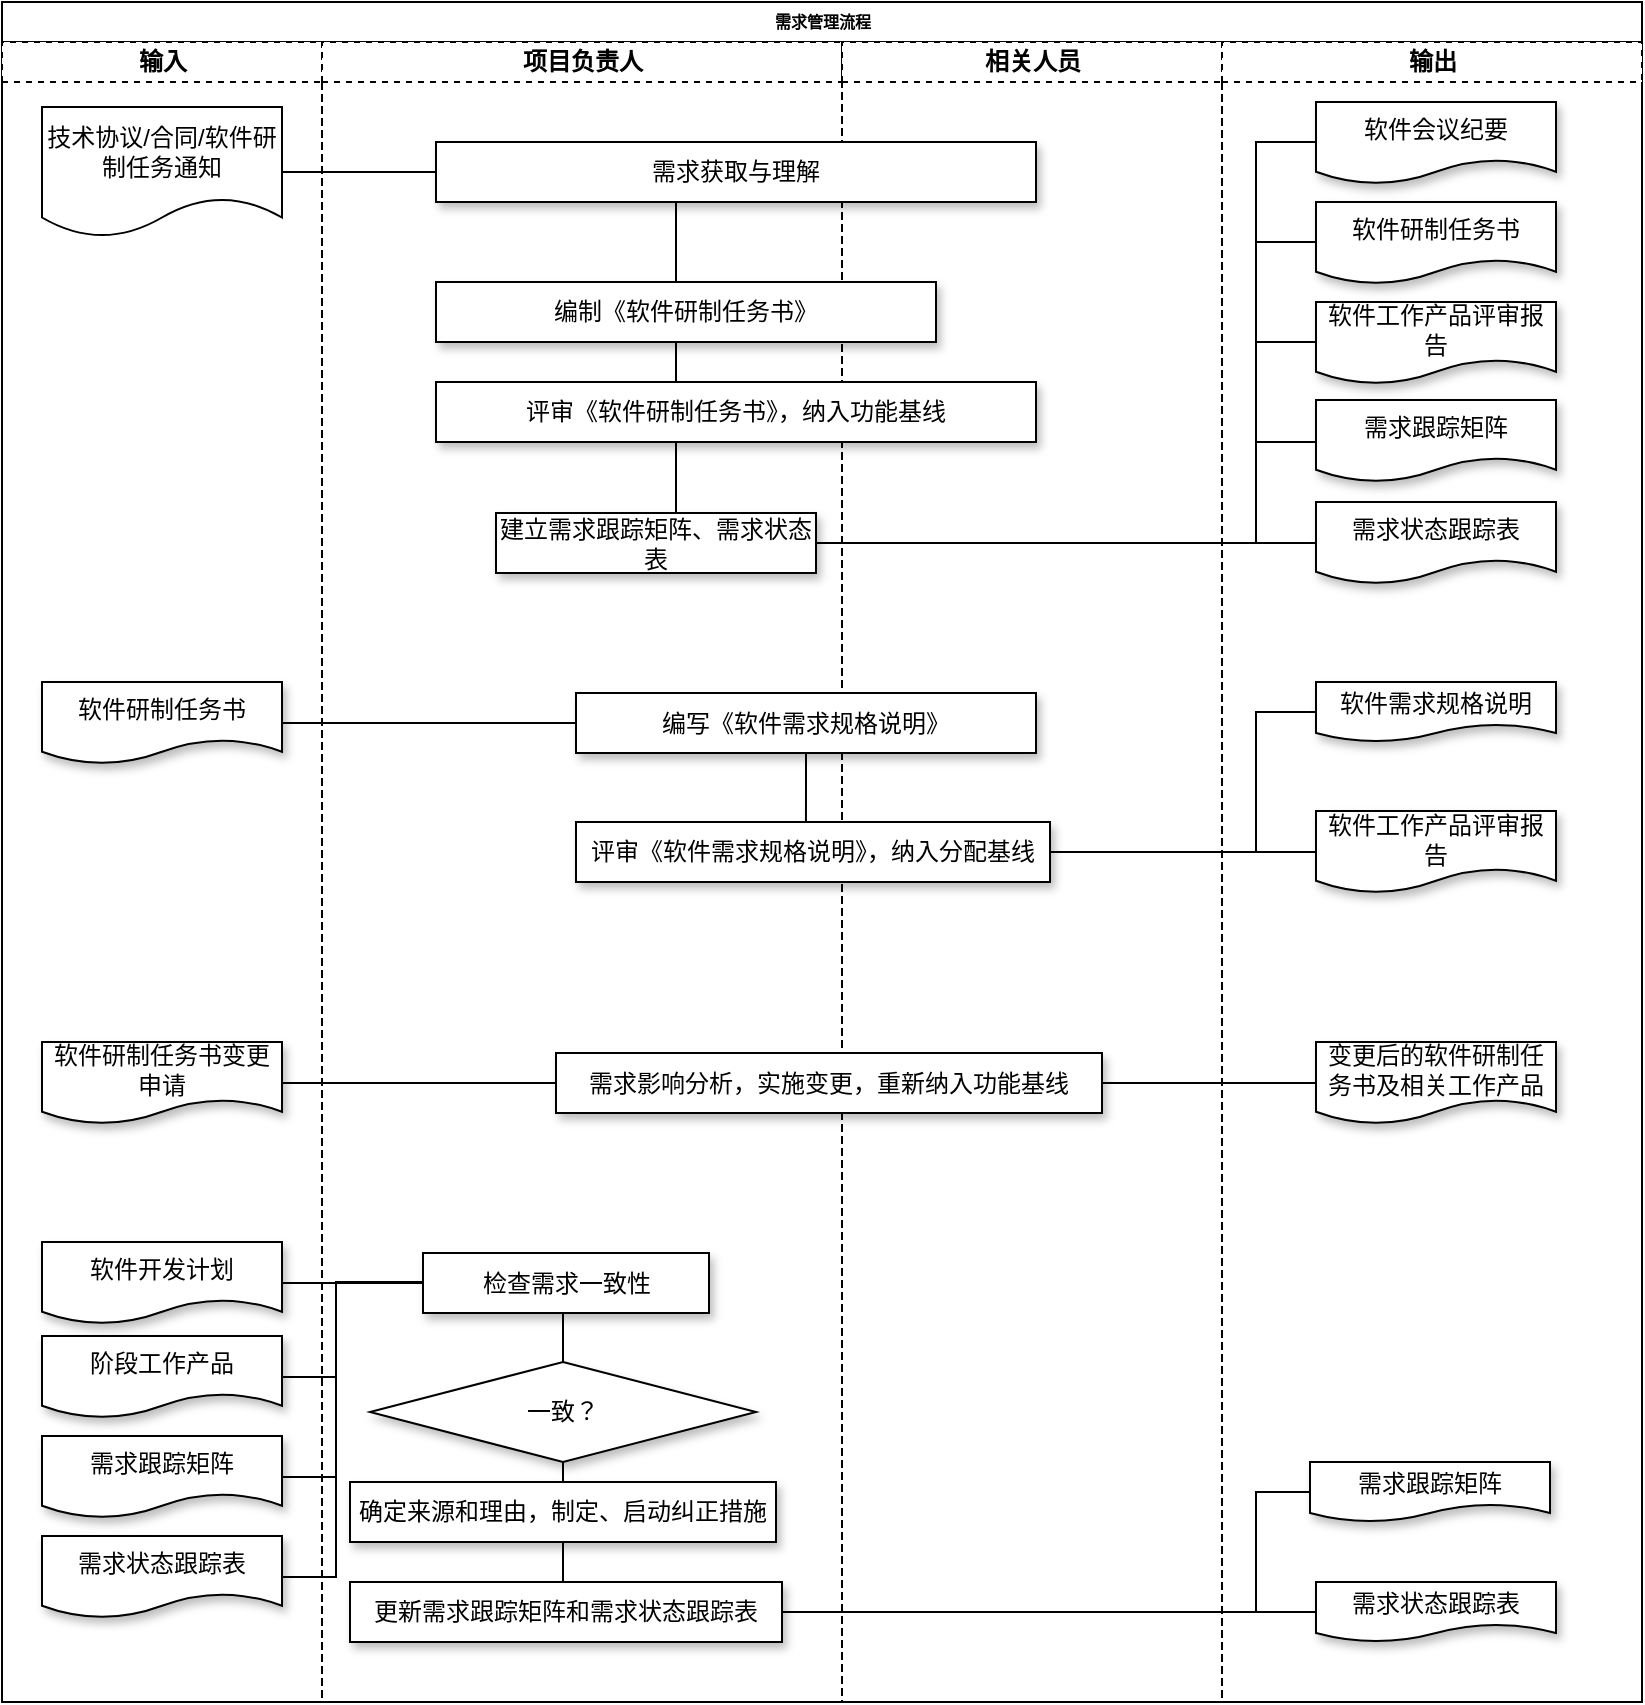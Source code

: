 <mxfile version="14.1.1" type="github">
  <diagram id="BIFD0itbEsLKPEQYxmJw" name="Page-1">
    <mxGraphModel dx="1303" dy="748" grid="1" gridSize="10" guides="1" tooltips="1" connect="1" arrows="1" fold="1" page="1" pageScale="1" pageWidth="827" pageHeight="1169" math="0" shadow="0">
      <root>
        <mxCell id="0" />
        <mxCell id="1" parent="0" />
        <mxCell id="5naSUm5lGmLeOfdFWZ7L-22" value="需求管理流程" style="swimlane;html=1;childLayout=stackLayout;startSize=20;rounded=0;shadow=0;labelBackgroundColor=none;strokeWidth=1;fontFamily=Verdana;fontSize=8;align=center;" vertex="1" parent="1">
          <mxGeometry width="820" height="850" as="geometry">
            <mxRectangle x="20" y="940" width="60" height="20" as="alternateBounds" />
          </mxGeometry>
        </mxCell>
        <mxCell id="5naSUm5lGmLeOfdFWZ7L-23" value="输入" style="swimlane;html=1;startSize=20;dashed=1;" vertex="1" parent="5naSUm5lGmLeOfdFWZ7L-22">
          <mxGeometry y="20" width="160" height="830" as="geometry" />
        </mxCell>
        <mxCell id="5naSUm5lGmLeOfdFWZ7L-68" value="技术协议/合同/软件研制任务通知" style="shape=document;whiteSpace=wrap;html=1;boundedLbl=1;fontSize=12;" vertex="1" parent="5naSUm5lGmLeOfdFWZ7L-23">
          <mxGeometry x="20" y="32.5" width="120" height="65" as="geometry" />
        </mxCell>
        <mxCell id="5naSUm5lGmLeOfdFWZ7L-151" value="软件研制任务书" style="shape=document;whiteSpace=wrap;html=1;boundedLbl=1;shadow=1;fontSize=12;" vertex="1" parent="5naSUm5lGmLeOfdFWZ7L-23">
          <mxGeometry x="20" y="320" width="120" height="41" as="geometry" />
        </mxCell>
        <mxCell id="5naSUm5lGmLeOfdFWZ7L-157" value="软件研制任务书变更申请" style="shape=document;whiteSpace=wrap;html=1;boundedLbl=1;shadow=1;fontSize=12;" vertex="1" parent="5naSUm5lGmLeOfdFWZ7L-23">
          <mxGeometry x="20" y="500" width="120" height="41" as="geometry" />
        </mxCell>
        <mxCell id="5naSUm5lGmLeOfdFWZ7L-166" value="软件开发计划" style="shape=document;whiteSpace=wrap;html=1;boundedLbl=1;shadow=1;fontSize=12;" vertex="1" parent="5naSUm5lGmLeOfdFWZ7L-23">
          <mxGeometry x="20" y="600" width="120" height="41" as="geometry" />
        </mxCell>
        <mxCell id="5naSUm5lGmLeOfdFWZ7L-167" value="阶段工作产品" style="shape=document;whiteSpace=wrap;html=1;boundedLbl=1;shadow=1;fontSize=12;" vertex="1" parent="5naSUm5lGmLeOfdFWZ7L-23">
          <mxGeometry x="20" y="647" width="120" height="41" as="geometry" />
        </mxCell>
        <mxCell id="5naSUm5lGmLeOfdFWZ7L-168" value="需求跟踪矩阵" style="shape=document;whiteSpace=wrap;html=1;boundedLbl=1;shadow=1;fontSize=12;" vertex="1" parent="5naSUm5lGmLeOfdFWZ7L-23">
          <mxGeometry x="20" y="697" width="120" height="41" as="geometry" />
        </mxCell>
        <mxCell id="5naSUm5lGmLeOfdFWZ7L-169" value="需求状态跟踪表" style="shape=document;whiteSpace=wrap;html=1;boundedLbl=1;shadow=1;fontSize=12;" vertex="1" parent="5naSUm5lGmLeOfdFWZ7L-23">
          <mxGeometry x="20" y="747" width="120" height="41" as="geometry" />
        </mxCell>
        <mxCell id="5naSUm5lGmLeOfdFWZ7L-49" value="项目负责人" style="swimlane;html=1;startSize=20;dashed=1;" vertex="1" parent="5naSUm5lGmLeOfdFWZ7L-22">
          <mxGeometry x="160" y="20" width="260" height="830" as="geometry" />
        </mxCell>
        <mxCell id="5naSUm5lGmLeOfdFWZ7L-172" style="edgeStyle=elbowEdgeStyle;rounded=0;orthogonalLoop=1;jettySize=auto;html=1;entryX=0.5;entryY=0;entryDx=0;entryDy=0;fontSize=12;endArrow=none;endFill=0;" edge="1" parent="5naSUm5lGmLeOfdFWZ7L-49" source="5naSUm5lGmLeOfdFWZ7L-170" target="5naSUm5lGmLeOfdFWZ7L-171">
          <mxGeometry relative="1" as="geometry" />
        </mxCell>
        <mxCell id="5naSUm5lGmLeOfdFWZ7L-170" value="检查需求一致性" style="rounded=0;whiteSpace=wrap;html=1;shadow=1;fontSize=12;" vertex="1" parent="5naSUm5lGmLeOfdFWZ7L-49">
          <mxGeometry x="50.5" y="605.5" width="143" height="30" as="geometry" />
        </mxCell>
        <mxCell id="5naSUm5lGmLeOfdFWZ7L-178" style="edgeStyle=elbowEdgeStyle;rounded=0;orthogonalLoop=1;jettySize=auto;html=1;endArrow=none;endFill=0;fontSize=12;" edge="1" parent="5naSUm5lGmLeOfdFWZ7L-49" source="5naSUm5lGmLeOfdFWZ7L-171" target="5naSUm5lGmLeOfdFWZ7L-173">
          <mxGeometry relative="1" as="geometry" />
        </mxCell>
        <mxCell id="5naSUm5lGmLeOfdFWZ7L-171" value="一致？" style="rhombus;whiteSpace=wrap;html=1;shadow=1;fontSize=12;" vertex="1" parent="5naSUm5lGmLeOfdFWZ7L-49">
          <mxGeometry x="24" y="660" width="193" height="50" as="geometry" />
        </mxCell>
        <mxCell id="5naSUm5lGmLeOfdFWZ7L-179" style="edgeStyle=elbowEdgeStyle;rounded=0;orthogonalLoop=1;jettySize=auto;html=1;endArrow=none;endFill=0;fontSize=12;" edge="1" parent="5naSUm5lGmLeOfdFWZ7L-49" source="5naSUm5lGmLeOfdFWZ7L-173" target="5naSUm5lGmLeOfdFWZ7L-174">
          <mxGeometry relative="1" as="geometry" />
        </mxCell>
        <mxCell id="5naSUm5lGmLeOfdFWZ7L-173" value="确定来源和理由，制定、启动纠正措施" style="rounded=0;whiteSpace=wrap;html=1;shadow=1;fontSize=12;" vertex="1" parent="5naSUm5lGmLeOfdFWZ7L-49">
          <mxGeometry x="14" y="720" width="213" height="30" as="geometry" />
        </mxCell>
        <mxCell id="5naSUm5lGmLeOfdFWZ7L-174" value="更新需求跟踪矩阵和需求状态跟踪表" style="rounded=0;whiteSpace=wrap;html=1;shadow=1;fontSize=12;" vertex="1" parent="5naSUm5lGmLeOfdFWZ7L-49">
          <mxGeometry x="14" y="770" width="216" height="30" as="geometry" />
        </mxCell>
        <mxCell id="5naSUm5lGmLeOfdFWZ7L-58" value="相关人员" style="swimlane;html=1;startSize=20;dashed=1;" vertex="1" parent="5naSUm5lGmLeOfdFWZ7L-22">
          <mxGeometry x="420" y="20" width="190" height="830" as="geometry" />
        </mxCell>
        <mxCell id="5naSUm5lGmLeOfdFWZ7L-65" value="输出" style="swimlane;html=1;startSize=20;dashed=1;" vertex="1" parent="5naSUm5lGmLeOfdFWZ7L-22">
          <mxGeometry x="610" y="20" width="210" height="830" as="geometry" />
        </mxCell>
        <mxCell id="5naSUm5lGmLeOfdFWZ7L-136" value="需求状态跟踪表" style="shape=document;whiteSpace=wrap;html=1;boundedLbl=1;shadow=1;fontSize=12;" vertex="1" parent="5naSUm5lGmLeOfdFWZ7L-65">
          <mxGeometry x="47" y="230" width="120" height="41" as="geometry" />
        </mxCell>
        <mxCell id="5naSUm5lGmLeOfdFWZ7L-147" value="软件工作产品评审报告" style="shape=document;whiteSpace=wrap;html=1;boundedLbl=1;shadow=1;fontSize=12;" vertex="1" parent="5naSUm5lGmLeOfdFWZ7L-65">
          <mxGeometry x="47" y="130" width="120" height="41" as="geometry" />
        </mxCell>
        <mxCell id="5naSUm5lGmLeOfdFWZ7L-148" value="软件会议纪要" style="shape=document;whiteSpace=wrap;html=1;boundedLbl=1;shadow=1;fontSize=12;" vertex="1" parent="5naSUm5lGmLeOfdFWZ7L-65">
          <mxGeometry x="47" y="30" width="120" height="41" as="geometry" />
        </mxCell>
        <mxCell id="5naSUm5lGmLeOfdFWZ7L-149" value="软件研制任务书" style="shape=document;whiteSpace=wrap;html=1;boundedLbl=1;shadow=1;fontSize=12;" vertex="1" parent="5naSUm5lGmLeOfdFWZ7L-65">
          <mxGeometry x="47" y="80" width="120" height="41" as="geometry" />
        </mxCell>
        <mxCell id="5naSUm5lGmLeOfdFWZ7L-154" value="软件需求规格说明" style="shape=document;whiteSpace=wrap;html=1;boundedLbl=1;shadow=1;fontSize=12;" vertex="1" parent="5naSUm5lGmLeOfdFWZ7L-65">
          <mxGeometry x="47" y="320" width="120" height="30" as="geometry" />
        </mxCell>
        <mxCell id="5naSUm5lGmLeOfdFWZ7L-165" value="变更后的软件研制任务书及相关工作产品" style="shape=document;whiteSpace=wrap;html=1;boundedLbl=1;shadow=1;fontSize=12;" vertex="1" parent="5naSUm5lGmLeOfdFWZ7L-65">
          <mxGeometry x="47" y="500" width="120" height="41" as="geometry" />
        </mxCell>
        <mxCell id="5naSUm5lGmLeOfdFWZ7L-187" value="需求跟踪矩阵" style="shape=document;whiteSpace=wrap;html=1;boundedLbl=1;shadow=1;fontSize=12;" vertex="1" parent="5naSUm5lGmLeOfdFWZ7L-65">
          <mxGeometry x="44" y="710" width="120" height="30" as="geometry" />
        </mxCell>
        <mxCell id="5naSUm5lGmLeOfdFWZ7L-190" value="需求状态跟踪表" style="shape=document;whiteSpace=wrap;html=1;boundedLbl=1;shadow=1;fontSize=12;" vertex="1" parent="5naSUm5lGmLeOfdFWZ7L-65">
          <mxGeometry x="47" y="770" width="120" height="30" as="geometry" />
        </mxCell>
        <mxCell id="5naSUm5lGmLeOfdFWZ7L-196" value="软件工作产品评审报告" style="shape=document;whiteSpace=wrap;html=1;boundedLbl=1;shadow=1;fontSize=12;" vertex="1" parent="5naSUm5lGmLeOfdFWZ7L-65">
          <mxGeometry x="47" y="384.5" width="120" height="41" as="geometry" />
        </mxCell>
        <mxCell id="5naSUm5lGmLeOfdFWZ7L-182" style="edgeStyle=orthogonalEdgeStyle;rounded=0;sketch=0;orthogonalLoop=1;jettySize=auto;html=1;endArrow=none;endFill=0;" edge="1" parent="5naSUm5lGmLeOfdFWZ7L-22" source="5naSUm5lGmLeOfdFWZ7L-166" target="5naSUm5lGmLeOfdFWZ7L-170">
          <mxGeometry relative="1" as="geometry">
            <Array as="points">
              <mxPoint x="157" y="641" />
              <mxPoint x="157" y="641" />
            </Array>
          </mxGeometry>
        </mxCell>
        <mxCell id="5naSUm5lGmLeOfdFWZ7L-183" style="edgeStyle=orthogonalEdgeStyle;rounded=0;sketch=0;orthogonalLoop=1;jettySize=auto;html=1;endArrow=none;endFill=0;" edge="1" parent="5naSUm5lGmLeOfdFWZ7L-22" source="5naSUm5lGmLeOfdFWZ7L-167" target="5naSUm5lGmLeOfdFWZ7L-170">
          <mxGeometry relative="1" as="geometry">
            <Array as="points">
              <mxPoint x="167" y="688" />
              <mxPoint x="167" y="640" />
            </Array>
          </mxGeometry>
        </mxCell>
        <mxCell id="5naSUm5lGmLeOfdFWZ7L-185" style="edgeStyle=orthogonalEdgeStyle;rounded=0;sketch=0;orthogonalLoop=1;jettySize=auto;html=1;endArrow=none;endFill=0;" edge="1" parent="5naSUm5lGmLeOfdFWZ7L-22" source="5naSUm5lGmLeOfdFWZ7L-168" target="5naSUm5lGmLeOfdFWZ7L-170">
          <mxGeometry relative="1" as="geometry">
            <Array as="points">
              <mxPoint x="167" y="738" />
              <mxPoint x="167" y="640" />
            </Array>
          </mxGeometry>
        </mxCell>
        <mxCell id="5naSUm5lGmLeOfdFWZ7L-186" style="edgeStyle=orthogonalEdgeStyle;rounded=0;sketch=0;orthogonalLoop=1;jettySize=auto;html=1;endArrow=none;endFill=0;" edge="1" parent="5naSUm5lGmLeOfdFWZ7L-22" source="5naSUm5lGmLeOfdFWZ7L-169" target="5naSUm5lGmLeOfdFWZ7L-170">
          <mxGeometry relative="1" as="geometry">
            <Array as="points">
              <mxPoint x="167" y="788" />
              <mxPoint x="167" y="640" />
            </Array>
          </mxGeometry>
        </mxCell>
        <mxCell id="5naSUm5lGmLeOfdFWZ7L-192" style="edgeStyle=orthogonalEdgeStyle;rounded=0;sketch=0;orthogonalLoop=1;jettySize=auto;html=1;endArrow=none;endFill=0;strokeColor=#000000;" edge="1" parent="5naSUm5lGmLeOfdFWZ7L-22" source="5naSUm5lGmLeOfdFWZ7L-174" target="5naSUm5lGmLeOfdFWZ7L-190">
          <mxGeometry relative="1" as="geometry" />
        </mxCell>
        <mxCell id="5naSUm5lGmLeOfdFWZ7L-193" style="edgeStyle=orthogonalEdgeStyle;rounded=0;sketch=0;orthogonalLoop=1;jettySize=auto;html=1;endArrow=none;endFill=0;strokeColor=#000000;" edge="1" parent="5naSUm5lGmLeOfdFWZ7L-22" source="5naSUm5lGmLeOfdFWZ7L-174" target="5naSUm5lGmLeOfdFWZ7L-187">
          <mxGeometry relative="1" as="geometry">
            <Array as="points">
              <mxPoint x="627" y="805" />
              <mxPoint x="627" y="745" />
            </Array>
          </mxGeometry>
        </mxCell>
        <mxCell id="5naSUm5lGmLeOfdFWZ7L-201" style="edgeStyle=orthogonalEdgeStyle;rounded=0;sketch=0;orthogonalLoop=1;jettySize=auto;html=1;endArrow=none;endFill=0;strokeColor=#000000;" edge="1" parent="1" source="5naSUm5lGmLeOfdFWZ7L-69" target="5naSUm5lGmLeOfdFWZ7L-134">
          <mxGeometry relative="1" as="geometry">
            <Array as="points">
              <mxPoint x="337" y="120" />
              <mxPoint x="337" y="120" />
            </Array>
          </mxGeometry>
        </mxCell>
        <mxCell id="5naSUm5lGmLeOfdFWZ7L-69" value="需求获取与理解" style="rounded=0;whiteSpace=wrap;html=1;shadow=1;fontSize=12;" vertex="1" parent="1">
          <mxGeometry x="217" y="70" width="300" height="30" as="geometry" />
        </mxCell>
        <mxCell id="5naSUm5lGmLeOfdFWZ7L-73" style="edgeStyle=orthogonalEdgeStyle;rounded=0;orthogonalLoop=1;jettySize=auto;html=1;fontSize=12;endArrow=none;endFill=0;" edge="1" parent="1" source="5naSUm5lGmLeOfdFWZ7L-68" target="5naSUm5lGmLeOfdFWZ7L-69">
          <mxGeometry relative="1" as="geometry" />
        </mxCell>
        <mxCell id="5naSUm5lGmLeOfdFWZ7L-205" style="edgeStyle=orthogonalEdgeStyle;rounded=0;sketch=0;orthogonalLoop=1;jettySize=auto;html=1;endArrow=none;endFill=0;strokeColor=#000000;" edge="1" parent="1" source="5naSUm5lGmLeOfdFWZ7L-127" target="5naSUm5lGmLeOfdFWZ7L-136">
          <mxGeometry relative="1" as="geometry" />
        </mxCell>
        <mxCell id="5naSUm5lGmLeOfdFWZ7L-206" style="edgeStyle=orthogonalEdgeStyle;rounded=0;sketch=0;orthogonalLoop=1;jettySize=auto;html=1;endArrow=none;endFill=0;strokeColor=#000000;" edge="1" parent="1" source="5naSUm5lGmLeOfdFWZ7L-127" target="5naSUm5lGmLeOfdFWZ7L-146">
          <mxGeometry relative="1" as="geometry">
            <Array as="points">
              <mxPoint x="627" y="270" />
              <mxPoint x="627" y="220" />
            </Array>
          </mxGeometry>
        </mxCell>
        <mxCell id="5naSUm5lGmLeOfdFWZ7L-207" style="edgeStyle=orthogonalEdgeStyle;rounded=0;sketch=0;orthogonalLoop=1;jettySize=auto;html=1;endArrow=none;endFill=0;strokeColor=#000000;" edge="1" parent="1" source="5naSUm5lGmLeOfdFWZ7L-127" target="5naSUm5lGmLeOfdFWZ7L-147">
          <mxGeometry relative="1" as="geometry">
            <Array as="points">
              <mxPoint x="627" y="270" />
              <mxPoint x="627" y="170" />
            </Array>
          </mxGeometry>
        </mxCell>
        <mxCell id="5naSUm5lGmLeOfdFWZ7L-208" style="edgeStyle=orthogonalEdgeStyle;rounded=0;sketch=0;orthogonalLoop=1;jettySize=auto;html=1;endArrow=none;endFill=0;strokeColor=#000000;" edge="1" parent="1" source="5naSUm5lGmLeOfdFWZ7L-127" target="5naSUm5lGmLeOfdFWZ7L-149">
          <mxGeometry relative="1" as="geometry">
            <Array as="points">
              <mxPoint x="627" y="270" />
              <mxPoint x="627" y="120" />
            </Array>
          </mxGeometry>
        </mxCell>
        <mxCell id="5naSUm5lGmLeOfdFWZ7L-209" style="edgeStyle=orthogonalEdgeStyle;rounded=0;sketch=0;orthogonalLoop=1;jettySize=auto;html=1;endArrow=none;endFill=0;strokeColor=#000000;" edge="1" parent="1" source="5naSUm5lGmLeOfdFWZ7L-127" target="5naSUm5lGmLeOfdFWZ7L-148">
          <mxGeometry relative="1" as="geometry">
            <Array as="points">
              <mxPoint x="627" y="270" />
              <mxPoint x="627" y="70" />
            </Array>
          </mxGeometry>
        </mxCell>
        <mxCell id="5naSUm5lGmLeOfdFWZ7L-127" value="建立需求跟踪矩阵、需求状态表" style="rounded=0;whiteSpace=wrap;html=1;shadow=1;fontSize=12;" vertex="1" parent="1">
          <mxGeometry x="247" y="255.5" width="160" height="30" as="geometry" />
        </mxCell>
        <mxCell id="5naSUm5lGmLeOfdFWZ7L-146" value="需求跟踪矩阵" style="shape=document;whiteSpace=wrap;html=1;boundedLbl=1;shadow=1;fontSize=12;" vertex="1" parent="1">
          <mxGeometry x="657" y="199" width="120" height="41" as="geometry" />
        </mxCell>
        <mxCell id="5naSUm5lGmLeOfdFWZ7L-203" style="edgeStyle=orthogonalEdgeStyle;rounded=0;sketch=0;orthogonalLoop=1;jettySize=auto;html=1;endArrow=none;endFill=0;strokeColor=#000000;" edge="1" parent="1" source="5naSUm5lGmLeOfdFWZ7L-135" target="5naSUm5lGmLeOfdFWZ7L-127">
          <mxGeometry relative="1" as="geometry">
            <Array as="points">
              <mxPoint x="337" y="250" />
              <mxPoint x="337" y="250" />
            </Array>
          </mxGeometry>
        </mxCell>
        <mxCell id="5naSUm5lGmLeOfdFWZ7L-135" value="评审《软件研制任务书》，纳入功能基线" style="rounded=0;whiteSpace=wrap;html=1;shadow=1;fontSize=12;" vertex="1" parent="1">
          <mxGeometry x="217" y="190" width="300" height="30" as="geometry" />
        </mxCell>
        <mxCell id="5naSUm5lGmLeOfdFWZ7L-202" style="edgeStyle=orthogonalEdgeStyle;rounded=0;sketch=0;orthogonalLoop=1;jettySize=auto;html=1;endArrow=none;endFill=0;strokeColor=#000000;" edge="1" parent="1" source="5naSUm5lGmLeOfdFWZ7L-134" target="5naSUm5lGmLeOfdFWZ7L-135">
          <mxGeometry relative="1" as="geometry">
            <Array as="points">
              <mxPoint x="337" y="180" />
              <mxPoint x="337" y="180" />
            </Array>
          </mxGeometry>
        </mxCell>
        <mxCell id="5naSUm5lGmLeOfdFWZ7L-134" value="编制《软件研制任务书》" style="rounded=0;whiteSpace=wrap;html=1;shadow=1;fontSize=12;" vertex="1" parent="1">
          <mxGeometry x="217" y="140" width="250" height="30" as="geometry" />
        </mxCell>
        <mxCell id="5naSUm5lGmLeOfdFWZ7L-180" style="edgeStyle=orthogonalEdgeStyle;curved=0;rounded=1;sketch=0;orthogonalLoop=1;jettySize=auto;html=1;entryX=0.485;entryY=0.333;entryDx=0;entryDy=0;entryPerimeter=0;" edge="1" parent="1" source="5naSUm5lGmLeOfdFWZ7L-152" target="5naSUm5lGmLeOfdFWZ7L-153">
          <mxGeometry relative="1" as="geometry">
            <Array as="points">
              <mxPoint x="402" y="400" />
              <mxPoint x="402" y="400" />
            </Array>
          </mxGeometry>
        </mxCell>
        <mxCell id="5naSUm5lGmLeOfdFWZ7L-152" value="编写《软件需求规格说明》" style="rounded=0;whiteSpace=wrap;html=1;shadow=1;fontSize=12;" vertex="1" parent="1">
          <mxGeometry x="287" y="345.5" width="230" height="30" as="geometry" />
        </mxCell>
        <mxCell id="5naSUm5lGmLeOfdFWZ7L-156" style="edgeStyle=elbowEdgeStyle;rounded=0;orthogonalLoop=1;jettySize=auto;html=1;fontSize=12;endArrow=none;endFill=0;" edge="1" parent="1" source="5naSUm5lGmLeOfdFWZ7L-151" target="5naSUm5lGmLeOfdFWZ7L-152">
          <mxGeometry relative="1" as="geometry" />
        </mxCell>
        <mxCell id="5naSUm5lGmLeOfdFWZ7L-198" style="edgeStyle=orthogonalEdgeStyle;rounded=0;sketch=0;orthogonalLoop=1;jettySize=auto;html=1;endArrow=none;endFill=0;strokeColor=#000000;" edge="1" parent="1" source="5naSUm5lGmLeOfdFWZ7L-153" target="5naSUm5lGmLeOfdFWZ7L-196">
          <mxGeometry relative="1" as="geometry" />
        </mxCell>
        <mxCell id="5naSUm5lGmLeOfdFWZ7L-200" style="edgeStyle=orthogonalEdgeStyle;rounded=0;sketch=0;orthogonalLoop=1;jettySize=auto;html=1;endArrow=none;endFill=0;strokeColor=#000000;" edge="1" parent="1" source="5naSUm5lGmLeOfdFWZ7L-153" target="5naSUm5lGmLeOfdFWZ7L-154">
          <mxGeometry relative="1" as="geometry">
            <Array as="points">
              <mxPoint x="627" y="425" />
              <mxPoint x="627" y="355" />
            </Array>
          </mxGeometry>
        </mxCell>
        <mxCell id="5naSUm5lGmLeOfdFWZ7L-153" value="评审《软件需求规格说明》，纳入分配基线" style="rounded=0;whiteSpace=wrap;html=1;shadow=1;fontSize=12;" vertex="1" parent="1">
          <mxGeometry x="287" y="410" width="237" height="30" as="geometry" />
        </mxCell>
        <mxCell id="5naSUm5lGmLeOfdFWZ7L-195" style="edgeStyle=orthogonalEdgeStyle;rounded=0;sketch=0;orthogonalLoop=1;jettySize=auto;html=1;entryX=0;entryY=0.5;entryDx=0;entryDy=0;endArrow=none;endFill=0;strokeColor=#000000;" edge="1" parent="1" source="5naSUm5lGmLeOfdFWZ7L-161" target="5naSUm5lGmLeOfdFWZ7L-165">
          <mxGeometry relative="1" as="geometry" />
        </mxCell>
        <mxCell id="5naSUm5lGmLeOfdFWZ7L-161" value="需求影响分析，实施变更，重新纳入功能基线" style="rounded=0;whiteSpace=wrap;html=1;shadow=1;fontSize=12;" vertex="1" parent="1">
          <mxGeometry x="277" y="525.5" width="273" height="30" as="geometry" />
        </mxCell>
        <mxCell id="5naSUm5lGmLeOfdFWZ7L-194" style="edgeStyle=orthogonalEdgeStyle;rounded=0;sketch=0;orthogonalLoop=1;jettySize=auto;html=1;endArrow=none;endFill=0;strokeColor=#000000;" edge="1" parent="1" source="5naSUm5lGmLeOfdFWZ7L-157" target="5naSUm5lGmLeOfdFWZ7L-161">
          <mxGeometry relative="1" as="geometry" />
        </mxCell>
      </root>
    </mxGraphModel>
  </diagram>
</mxfile>
